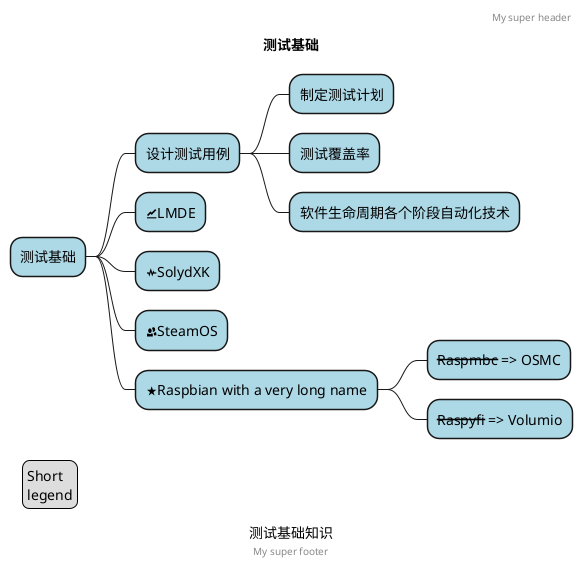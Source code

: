 @startmindmap
<style>
mindmapDiagram {
    node {
        BackgroundColor lightBlue
    }
}
</style>

caption 测试基础知识
title 测试基础

* 测试基础
** 设计测试用例
*** 制定测试计划
*** 测试覆盖率
*** 软件生命周期各个阶段自动化技术
** <&graph>LMDE
** <&pulse>SolydXK
** <&people>SteamOS
** <&star>Raspbian with a very long name
*** <s>Raspmbc</s> => OSMC
*** <s>Raspyfi</s> => Volumio

header
My super header
endheader

center footer My super footer

legend left
  Short
  legend
endlegend
@endmindmap